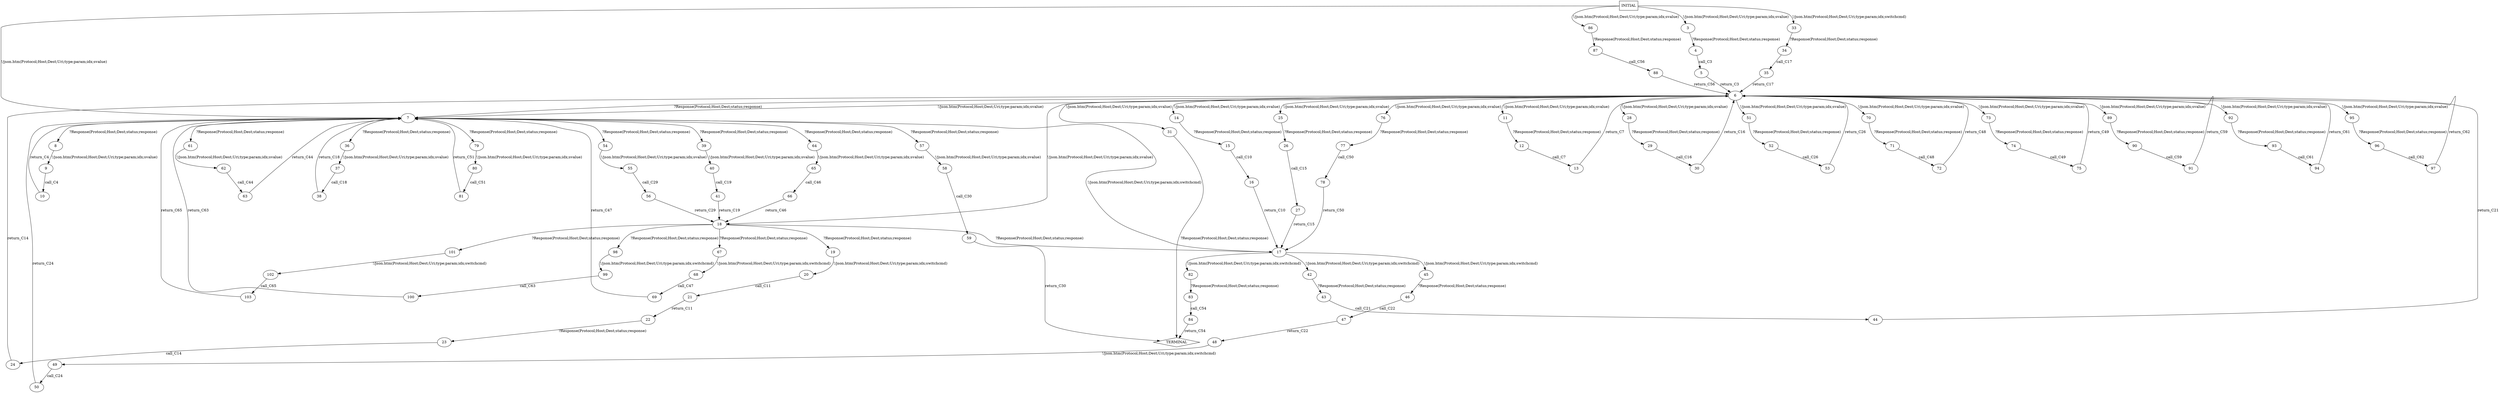 digraph G {
  0 [label="INITIAL",shape=box];
  1 [label="TERMINAL",shape=diamond];
  3 [label="3"];
  4 [label="4"];
  5 [label="5"];
  6 [label="6"];
  7 [label="7"];
  8 [label="8"];
  9 [label="9"];
  10 [label="10"];
  11 [label="11"];
  12 [label="12"];
  13 [label="13"];
  14 [label="14"];
  15 [label="15"];
  16 [label="16"];
  17 [label="17"];
  18 [label="18"];
  19 [label="19"];
  20 [label="20"];
  21 [label="21"];
  22 [label="22"];
  23 [label="23"];
  24 [label="24"];
  25 [label="25"];
  26 [label="26"];
  27 [label="27"];
  28 [label="28"];
  29 [label="29"];
  30 [label="30"];
  31 [label="31"];
  33 [label="33"];
  34 [label="34"];
  35 [label="35"];
  36 [label="36"];
  37 [label="37"];
  38 [label="38"];
  39 [label="39"];
  40 [label="40"];
  41 [label="41"];
  42 [label="42"];
  43 [label="43"];
  44 [label="44"];
  45 [label="45"];
  46 [label="46"];
  47 [label="47"];
  48 [label="48"];
  49 [label="49"];
  50 [label="50"];
  51 [label="51"];
  52 [label="52"];
  53 [label="53"];
  54 [label="54"];
  55 [label="55"];
  56 [label="56"];
  57 [label="57"];
  58 [label="58"];
  59 [label="59"];
  61 [label="61"];
  62 [label="62"];
  63 [label="63"];
  64 [label="64"];
  65 [label="65"];
  66 [label="66"];
  67 [label="67"];
  68 [label="68"];
  69 [label="69"];
  70 [label="70"];
  71 [label="71"];
  72 [label="72"];
  73 [label="73"];
  74 [label="74"];
  75 [label="75"];
  76 [label="76"];
  77 [label="77"];
  78 [label="78"];
  79 [label="79"];
  80 [label="80"];
  81 [label="81"];
  82 [label="82"];
  83 [label="83"];
  84 [label="84"];
  86 [label="86"];
  87 [label="87"];
  88 [label="88"];
  89 [label="89"];
  90 [label="90"];
  91 [label="91"];
  92 [label="92"];
  93 [label="93"];
  94 [label="94"];
  95 [label="95"];
  96 [label="96"];
  97 [label="97"];
  98 [label="98"];
  99 [label="99"];
  100 [label="100"];
  101 [label="101"];
  102 [label="102"];
  103 [label="103"];
0->3 [label="!/json.htm(Protocol;Host;Dest;Uri;type;param;idx;svalue)"];
3->4 [label="?Response(Protocol;Host;Dest;status;response)"];
4->5  [label="call_C3"];
5->6  [label="return_C3"];
6->28 [label="!/json.htm(Protocol;Host;Dest;Uri;type;param;idx;svalue)"];
6->76 [label="!/json.htm(Protocol;Host;Dest;Uri;type;param;idx;svalue)"];
6->73 [label="!/json.htm(Protocol;Host;Dest;Uri;type;param;idx;svalue)"];
6->92 [label="!/json.htm(Protocol;Host;Dest;Uri;type;param;idx;svalue)"];
6->25 [label="!/json.htm(Protocol;Host;Dest;Uri;type;param;idx;svalue)"];
6->51 [label="!/json.htm(Protocol;Host;Dest;Uri;type;param;idx;svalue)"];
6->11 [label="!/json.htm(Protocol;Host;Dest;Uri;type;param;idx;svalue)"];
6->70 [label="!/json.htm(Protocol;Host;Dest;Uri;type;param;idx;svalue)"];
6->95 [label="!/json.htm(Protocol;Host;Dest;Uri;type;param;idx;svalue)"];
6->89 [label="!/json.htm(Protocol;Host;Dest;Uri;type;param;idx;svalue)"];
6->14 [label="!/json.htm(Protocol;Host;Dest;Uri;type;param;idx;svalue)"];
6->31 [label="!/json.htm(Protocol;Host;Dest;Uri;type;param;idx;svalue)"];
6->18 [label="!/json.htm(Protocol;Host;Dest;Uri;type;param;idx;svalue)"];
6->7 [label="!/json.htm(Protocol;Host;Dest;Uri;type;param;idx;svalue)"];
7->39 [label="?Response(Protocol;Host;Dest;status;response)"];
7->54 [label="?Response(Protocol;Host;Dest;status;response)"];
7->64 [label="?Response(Protocol;Host;Dest;status;response)"];
7->36 [label="?Response(Protocol;Host;Dest;status;response)"];
7->57 [label="?Response(Protocol;Host;Dest;status;response)"];
7->61 [label="?Response(Protocol;Host;Dest;status;response)"];
7->79 [label="?Response(Protocol;Host;Dest;status;response)"];
7->8 [label="?Response(Protocol;Host;Dest;status;response)"];
7->6 [label="?Response(Protocol;Host;Dest;status;response)"];
8->9 [label="!/json.htm(Protocol;Host;Dest;Uri;type;param;idx;svalue)"];
9->10  [label="call_C4"];
10->7  [label="return_C4"];
11->12 [label="?Response(Protocol;Host;Dest;status;response)"];
12->13  [label="call_C7"];
13->6  [label="return_C7"];
14->15 [label="?Response(Protocol;Host;Dest;status;response)"];
15->16  [label="call_C10"];
16->17  [label="return_C10"];
17->82 [label="!/json.htm(Protocol;Host;Dest;Uri;type;param;idx;switchcmd)"];
17->45 [label="!/json.htm(Protocol;Host;Dest;Uri;type;param;idx;switchcmd)"];
17->42 [label="!/json.htm(Protocol;Host;Dest;Uri;type;param;idx;switchcmd)"];
17->7 [label="!/json.htm(Protocol;Host;Dest;Uri;type;param;idx;switchcmd)"];
18->67 [label="?Response(Protocol;Host;Dest;status;response)"];
18->98 [label="?Response(Protocol;Host;Dest;status;response)"];
18->19 [label="?Response(Protocol;Host;Dest;status;response)"];
18->101 [label="?Response(Protocol;Host;Dest;status;response)"];
18->17 [label="?Response(Protocol;Host;Dest;status;response)"];
19->20 [label="!/json.htm(Protocol;Host;Dest;Uri;type;param;idx;switchcmd)"];
20->21  [label="call_C11"];
21->22  [label="return_C11"];
22->23 [label="?Response(Protocol;Host;Dest;status;response)"];
23->24  [label="call_C14"];
24->6  [label="return_C14"];
25->26 [label="?Response(Protocol;Host;Dest;status;response)"];
26->27  [label="call_C15"];
27->17  [label="return_C15"];
28->29 [label="?Response(Protocol;Host;Dest;status;response)"];
29->30  [label="call_C16"];
30->6  [label="return_C16"];
31->1 [label="?Response(Protocol;Host;Dest;status;response)"];
0->33 [label="!/json.htm(Protocol;Host;Dest;Uri;type;param;idx;switchcmd)"];
33->34 [label="?Response(Protocol;Host;Dest;status;response)"];
34->35  [label="call_C17"];
35->6  [label="return_C17"];
36->37 [label="!/json.htm(Protocol;Host;Dest;Uri;type;param;idx;svalue)"];
37->38  [label="call_C18"];
38->7  [label="return_C18"];
39->40 [label="!/json.htm(Protocol;Host;Dest;Uri;type;param;idx;svalue)"];
40->41  [label="call_C19"];
41->18  [label="return_C19"];
42->43 [label="?Response(Protocol;Host;Dest;status;response)"];
43->44  [label="call_C21"];
44->6  [label="return_C21"];
45->46 [label="?Response(Protocol;Host;Dest;status;response)"];
46->47  [label="call_C22"];
47->48  [label="return_C22"];
48->49 [label="!/json.htm(Protocol;Host;Dest;Uri;type;param;idx;switchcmd)"];
49->50  [label="call_C24"];
50->7  [label="return_C24"];
51->52 [label="?Response(Protocol;Host;Dest;status;response)"];
52->53  [label="call_C26"];
53->6  [label="return_C26"];
54->55 [label="!/json.htm(Protocol;Host;Dest;Uri;type;param;idx;svalue)"];
55->56  [label="call_C29"];
56->18  [label="return_C29"];
57->58 [label="!/json.htm(Protocol;Host;Dest;Uri;type;param;idx;svalue)"];
58->59  [label="call_C30"];
59->1  [label="return_C30"];
0->7 [label="!/json.htm(Protocol;Host;Dest;Uri;type;param;idx;svalue)"];
61->62 [label="!/json.htm(Protocol;Host;Dest;Uri;type;param;idx;svalue)"];
62->63  [label="call_C44"];
63->7  [label="return_C44"];
64->65 [label="!/json.htm(Protocol;Host;Dest;Uri;type;param;idx;svalue)"];
65->66  [label="call_C46"];
66->18  [label="return_C46"];
67->68 [label="!/json.htm(Protocol;Host;Dest;Uri;type;param;idx;switchcmd)"];
68->69  [label="call_C47"];
69->7  [label="return_C47"];
70->71 [label="?Response(Protocol;Host;Dest;status;response)"];
71->72  [label="call_C48"];
72->6  [label="return_C48"];
73->74 [label="?Response(Protocol;Host;Dest;status;response)"];
74->75  [label="call_C49"];
75->6  [label="return_C49"];
76->77 [label="?Response(Protocol;Host;Dest;status;response)"];
77->78  [label="call_C50"];
78->17  [label="return_C50"];
79->80 [label="!/json.htm(Protocol;Host;Dest;Uri;type;param;idx;svalue)"];
80->81  [label="call_C51"];
81->7  [label="return_C51"];
82->83 [label="?Response(Protocol;Host;Dest;status;response)"];
83->84  [label="call_C54"];
84->1  [label="return_C54"];
0->86 [label="!/json.htm(Protocol;Host;Dest;Uri;type;param;idx;svalue)"];
86->87 [label="?Response(Protocol;Host;Dest;status;response)"];
87->88  [label="call_C56"];
88->6  [label="return_C56"];
89->90 [label="?Response(Protocol;Host;Dest;status;response)"];
90->91  [label="call_C59"];
91->6  [label="return_C59"];
92->93 [label="?Response(Protocol;Host;Dest;status;response)"];
93->94  [label="call_C61"];
94->6  [label="return_C61"];
95->96 [label="?Response(Protocol;Host;Dest;status;response)"];
96->97  [label="call_C62"];
97->6  [label="return_C62"];
98->99 [label="!/json.htm(Protocol;Host;Dest;Uri;type;param;idx;switchcmd)"];
99->100  [label="call_C63"];
100->7  [label="return_C63"];
101->102 [label="!/json.htm(Protocol;Host;Dest;Uri;type;param;idx;switchcmd)"];
102->103  [label="call_C65"];
103->7  [label="return_C65"];
}
